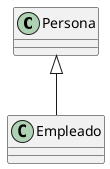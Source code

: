 @startuml
' Diagrama 1: Herencia Simple
class Persona
class Empleado
Persona <|-- Empleado

newpage

' Diagrama 2: Cadena de Herencia con Object
class Object
class Persona
class Empleado

Object <|-- Persona
Persona <|-- Empleado

newpage

' Diagrama 3: Herencia con Atributos
skinparam classAttributeIconSize 0

class Persona {
  -nombre
  -edad
}

class Empleado {
  -sueldo
}

Persona <|-- Empleado

@enduml